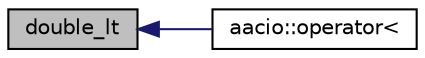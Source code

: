 digraph "double_lt"
{
  edge [fontname="Helvetica",fontsize="10",labelfontname="Helvetica",labelfontsize="10"];
  node [fontname="Helvetica",fontsize="10",shape=record];
  rankdir="LR";
  Node16 [label="double_lt",height=0.2,width=0.4,color="black", fillcolor="grey75", style="filled", fontcolor="black"];
  Node16 -> Node17 [dir="back",color="midnightblue",fontsize="10",style="solid"];
  Node17 [label="aacio::operator\<",height=0.2,width=0.4,color="black", fillcolor="white", style="filled",URL="$group__real.html#gaef11411f358f9f1a3b8c8e52fdf3c5f3",tooltip="Compares two double variables c1 and c2. "];
}
